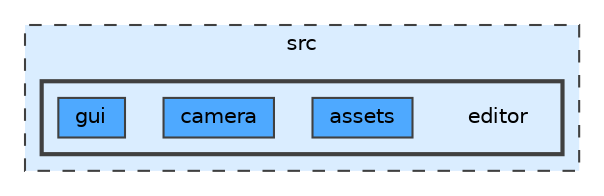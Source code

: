 digraph "src/editor"
{
 // LATEX_PDF_SIZE
  bgcolor="transparent";
  edge [fontname=Helvetica,fontsize=10,labelfontname=Helvetica,labelfontsize=10];
  node [fontname=Helvetica,fontsize=10,shape=box,height=0.2,width=0.4];
  compound=true
  subgraph clusterdir_68267d1309a1af8e8297ef4c3efbcdba {
    graph [ bgcolor="#daedff", pencolor="grey25", label="src", fontname=Helvetica,fontsize=10 style="filled,dashed", URL="dir_68267d1309a1af8e8297ef4c3efbcdba.html",tooltip=""]
  subgraph clusterdir_a31afd56823c6335224242a3eb4525db {
    graph [ bgcolor="#daedff", pencolor="grey25", label="", fontname=Helvetica,fontsize=10 style="filled,bold", URL="dir_a31afd56823c6335224242a3eb4525db.html",tooltip=""]
    dir_a31afd56823c6335224242a3eb4525db [shape=plaintext, label="editor"];
  dir_31b58154cf179e506e1a29dd978e5433 [label="assets", fillcolor="#4ea9ff", color="grey25", style="filled", URL="dir_31b58154cf179e506e1a29dd978e5433.html",tooltip=""];
  dir_b896d77a2a042bf581be80ae5e9e7af5 [label="camera", fillcolor="#4ea9ff", color="grey25", style="filled", URL="dir_b896d77a2a042bf581be80ae5e9e7af5.html",tooltip=""];
  dir_7663e2ed18a70e7b5879334579974b56 [label="gui", fillcolor="#4ea9ff", color="grey25", style="filled", URL="dir_7663e2ed18a70e7b5879334579974b56.html",tooltip=""];
  }
  }
}
